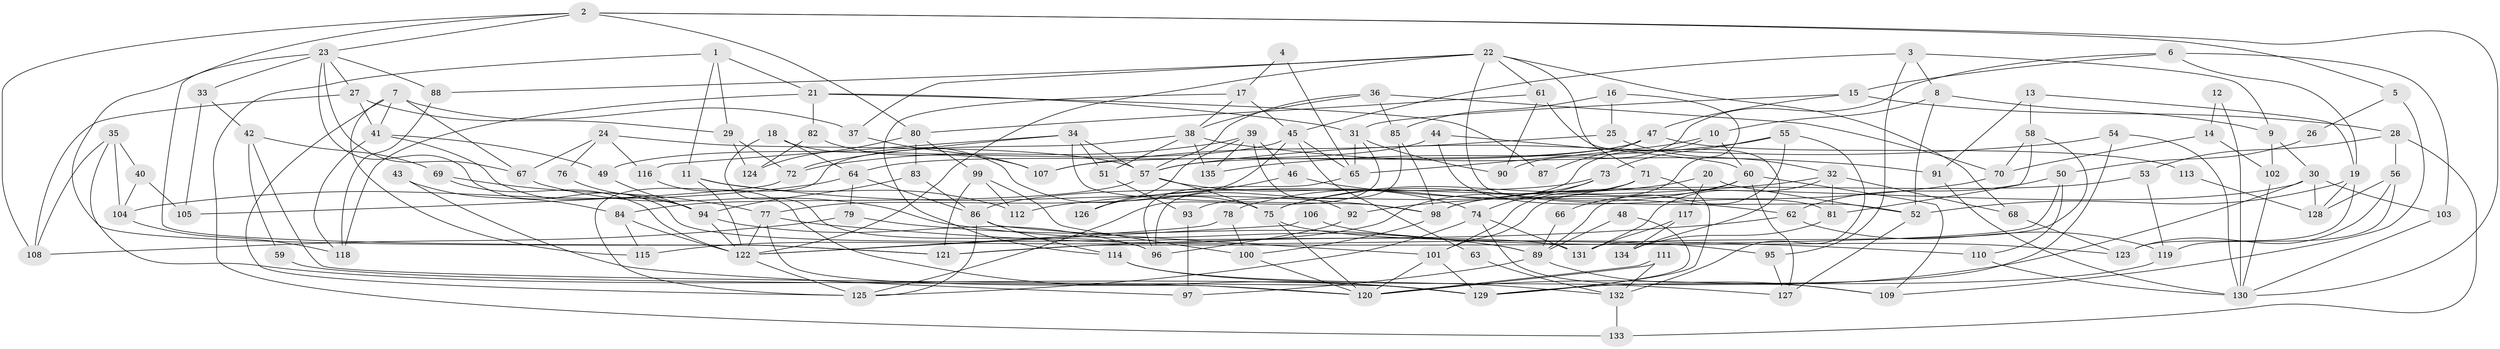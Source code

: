 // Generated by graph-tools (version 1.1) at 2025/02/03/09/25 03:02:10]
// undirected, 135 vertices, 270 edges
graph export_dot {
graph [start="1"]
  node [color=gray90,style=filled];
  1;
  2;
  3;
  4;
  5;
  6;
  7;
  8;
  9;
  10;
  11;
  12;
  13;
  14;
  15;
  16;
  17;
  18;
  19;
  20;
  21;
  22;
  23;
  24;
  25;
  26;
  27;
  28;
  29;
  30;
  31;
  32;
  33;
  34;
  35;
  36;
  37;
  38;
  39;
  40;
  41;
  42;
  43;
  44;
  45;
  46;
  47;
  48;
  49;
  50;
  51;
  52;
  53;
  54;
  55;
  56;
  57;
  58;
  59;
  60;
  61;
  62;
  63;
  64;
  65;
  66;
  67;
  68;
  69;
  70;
  71;
  72;
  73;
  74;
  75;
  76;
  77;
  78;
  79;
  80;
  81;
  82;
  83;
  84;
  85;
  86;
  87;
  88;
  89;
  90;
  91;
  92;
  93;
  94;
  95;
  96;
  97;
  98;
  99;
  100;
  101;
  102;
  103;
  104;
  105;
  106;
  107;
  108;
  109;
  110;
  111;
  112;
  113;
  114;
  115;
  116;
  117;
  118;
  119;
  120;
  121;
  122;
  123;
  124;
  125;
  126;
  127;
  128;
  129;
  130;
  131;
  132;
  133;
  134;
  135;
  1 -- 29;
  1 -- 21;
  1 -- 11;
  1 -- 133;
  2 -- 121;
  2 -- 130;
  2 -- 5;
  2 -- 23;
  2 -- 80;
  2 -- 108;
  3 -- 9;
  3 -- 95;
  3 -- 8;
  3 -- 45;
  4 -- 65;
  4 -- 17;
  5 -- 109;
  5 -- 26;
  6 -- 90;
  6 -- 15;
  6 -- 19;
  6 -- 103;
  7 -- 41;
  7 -- 125;
  7 -- 37;
  7 -- 67;
  7 -- 115;
  8 -- 52;
  8 -- 9;
  8 -- 10;
  9 -- 30;
  9 -- 102;
  10 -- 65;
  10 -- 60;
  10 -- 93;
  11 -- 122;
  11 -- 98;
  11 -- 112;
  12 -- 130;
  12 -- 14;
  13 -- 58;
  13 -- 19;
  13 -- 91;
  14 -- 70;
  14 -- 102;
  15 -- 28;
  15 -- 31;
  15 -- 47;
  16 -- 85;
  16 -- 101;
  16 -- 25;
  17 -- 45;
  17 -- 114;
  17 -- 38;
  18 -- 96;
  18 -- 75;
  18 -- 64;
  19 -- 128;
  19 -- 52;
  19 -- 123;
  20 -- 52;
  20 -- 75;
  20 -- 117;
  21 -- 118;
  21 -- 82;
  21 -- 31;
  21 -- 87;
  22 -- 61;
  22 -- 122;
  22 -- 37;
  22 -- 52;
  22 -- 68;
  22 -- 71;
  22 -- 88;
  23 -- 131;
  23 -- 27;
  23 -- 33;
  23 -- 67;
  23 -- 88;
  23 -- 121;
  24 -- 57;
  24 -- 67;
  24 -- 76;
  24 -- 116;
  25 -- 107;
  25 -- 32;
  26 -- 50;
  27 -- 108;
  27 -- 29;
  27 -- 41;
  28 -- 53;
  28 -- 133;
  28 -- 56;
  29 -- 72;
  29 -- 124;
  30 -- 120;
  30 -- 98;
  30 -- 103;
  30 -- 128;
  31 -- 125;
  31 -- 65;
  31 -- 90;
  32 -- 112;
  32 -- 68;
  32 -- 81;
  32 -- 131;
  33 -- 42;
  33 -- 105;
  34 -- 116;
  34 -- 98;
  34 -- 51;
  34 -- 57;
  34 -- 72;
  35 -- 104;
  35 -- 108;
  35 -- 40;
  35 -- 129;
  36 -- 57;
  36 -- 38;
  36 -- 70;
  36 -- 85;
  37 -- 107;
  38 -- 91;
  38 -- 51;
  38 -- 125;
  38 -- 135;
  39 -- 72;
  39 -- 135;
  39 -- 46;
  39 -- 92;
  39 -- 126;
  40 -- 104;
  40 -- 105;
  41 -- 49;
  41 -- 94;
  41 -- 118;
  42 -- 129;
  42 -- 69;
  42 -- 59;
  43 -- 97;
  43 -- 84;
  44 -- 81;
  44 -- 64;
  44 -- 60;
  45 -- 65;
  45 -- 49;
  45 -- 63;
  45 -- 77;
  46 -- 62;
  46 -- 126;
  47 -- 57;
  47 -- 87;
  47 -- 107;
  47 -- 113;
  48 -- 89;
  48 -- 129;
  49 -- 94;
  50 -- 62;
  50 -- 110;
  50 -- 121;
  51 -- 93;
  52 -- 127;
  53 -- 98;
  53 -- 119;
  54 -- 57;
  54 -- 129;
  54 -- 130;
  55 -- 73;
  55 -- 89;
  55 -- 132;
  55 -- 135;
  56 -- 123;
  56 -- 119;
  56 -- 128;
  57 -- 75;
  57 -- 74;
  57 -- 84;
  58 -- 131;
  58 -- 70;
  58 -- 81;
  59 -- 120;
  60 -- 66;
  60 -- 75;
  60 -- 109;
  60 -- 127;
  61 -- 80;
  61 -- 134;
  61 -- 90;
  62 -- 121;
  62 -- 119;
  63 -- 132;
  64 -- 86;
  64 -- 79;
  64 -- 104;
  65 -- 96;
  66 -- 89;
  67 -- 89;
  68 -- 123;
  69 -- 122;
  69 -- 77;
  70 -- 92;
  71 -- 101;
  71 -- 78;
  71 -- 129;
  72 -- 105;
  73 -- 74;
  73 -- 86;
  73 -- 115;
  74 -- 125;
  74 -- 109;
  74 -- 131;
  75 -- 120;
  75 -- 95;
  76 -- 94;
  77 -- 122;
  77 -- 110;
  77 -- 120;
  78 -- 122;
  78 -- 100;
  79 -- 89;
  79 -- 108;
  80 -- 99;
  80 -- 83;
  80 -- 124;
  81 -- 134;
  82 -- 107;
  82 -- 124;
  83 -- 94;
  83 -- 86;
  84 -- 115;
  84 -- 122;
  85 -- 98;
  85 -- 96;
  86 -- 101;
  86 -- 114;
  86 -- 125;
  88 -- 118;
  89 -- 109;
  89 -- 97;
  91 -- 130;
  92 -- 96;
  93 -- 97;
  94 -- 122;
  94 -- 96;
  95 -- 127;
  98 -- 100;
  99 -- 100;
  99 -- 121;
  99 -- 112;
  100 -- 120;
  101 -- 129;
  101 -- 120;
  102 -- 130;
  103 -- 130;
  104 -- 118;
  106 -- 123;
  106 -- 122;
  110 -- 130;
  111 -- 120;
  111 -- 120;
  111 -- 132;
  113 -- 128;
  114 -- 127;
  114 -- 132;
  116 -- 129;
  117 -- 131;
  117 -- 134;
  119 -- 129;
  122 -- 125;
  132 -- 133;
}
